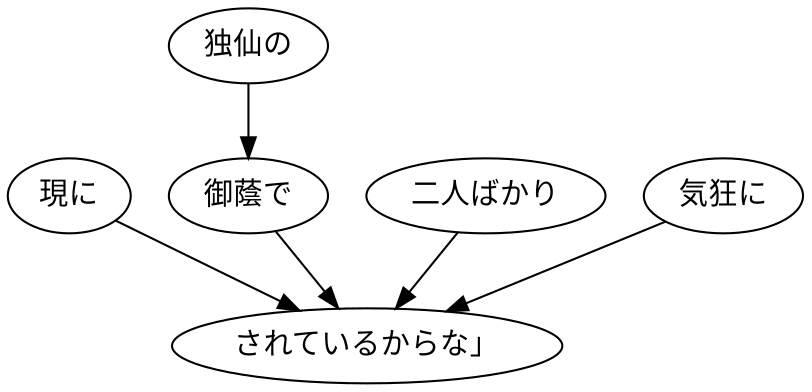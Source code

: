 digraph graph6128 {
	node0 [label="現に"];
	node1 [label="独仙の"];
	node2 [label="御蔭で"];
	node3 [label="二人ばかり"];
	node4 [label="気狂に"];
	node5 [label="されているからな」"];
	node0 -> node5;
	node1 -> node2;
	node2 -> node5;
	node3 -> node5;
	node4 -> node5;
}
